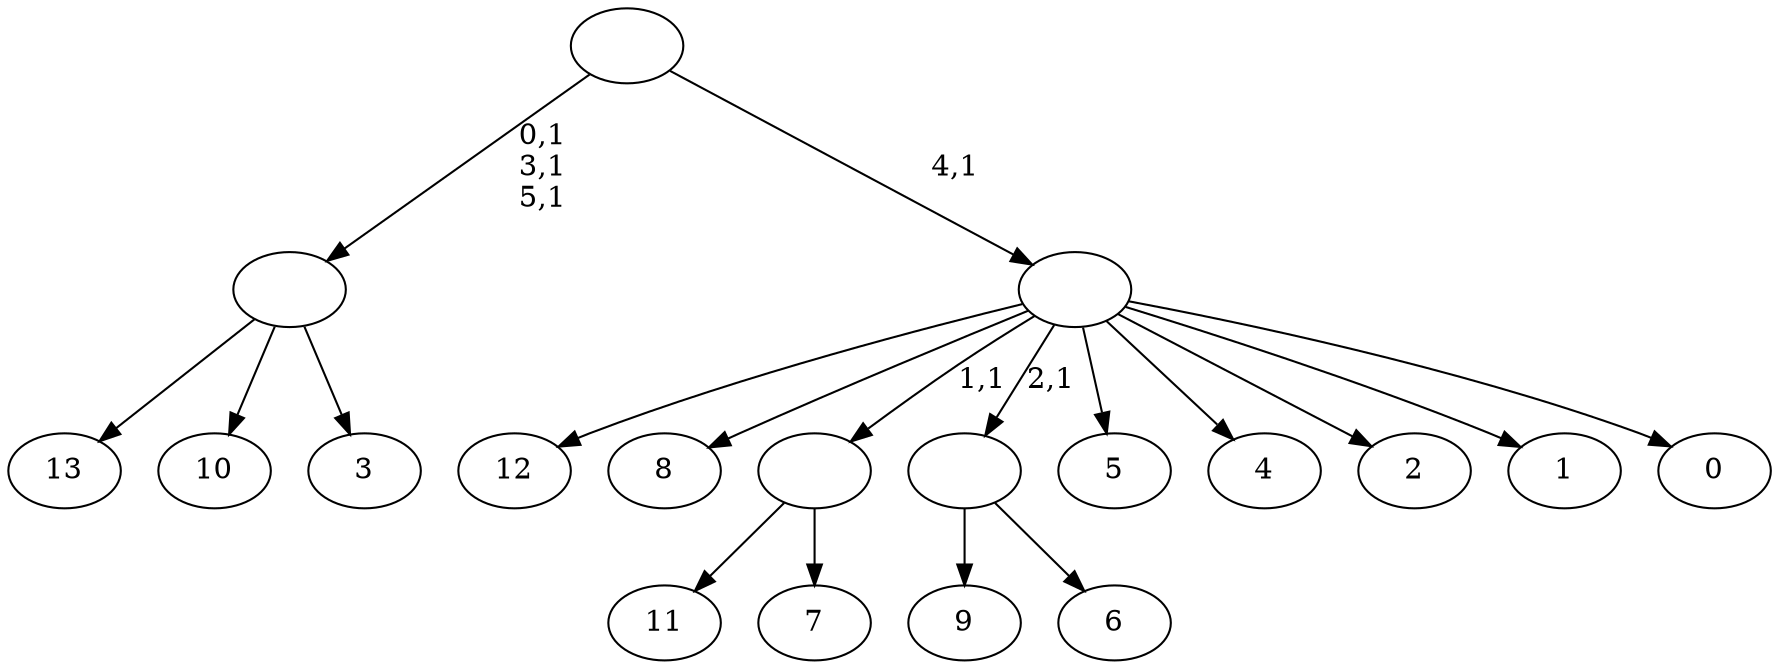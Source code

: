 digraph T {
	20 [label="13"]
	19 [label="12"]
	18 [label="11"]
	17 [label="10"]
	16 [label="9"]
	15 [label="8"]
	14 [label="7"]
	13 [label=""]
	12 [label="6"]
	11 [label=""]
	10 [label="5"]
	9 [label="4"]
	8 [label="3"]
	7 [label=""]
	4 [label="2"]
	3 [label="1"]
	2 [label="0"]
	1 [label=""]
	0 [label=""]
	13 -> 18 [label=""]
	13 -> 14 [label=""]
	11 -> 16 [label=""]
	11 -> 12 [label=""]
	7 -> 20 [label=""]
	7 -> 17 [label=""]
	7 -> 8 [label=""]
	1 -> 19 [label=""]
	1 -> 15 [label=""]
	1 -> 13 [label="1,1"]
	1 -> 11 [label="2,1"]
	1 -> 10 [label=""]
	1 -> 9 [label=""]
	1 -> 4 [label=""]
	1 -> 3 [label=""]
	1 -> 2 [label=""]
	0 -> 7 [label="0,1\n3,1\n5,1"]
	0 -> 1 [label="4,1"]
}
